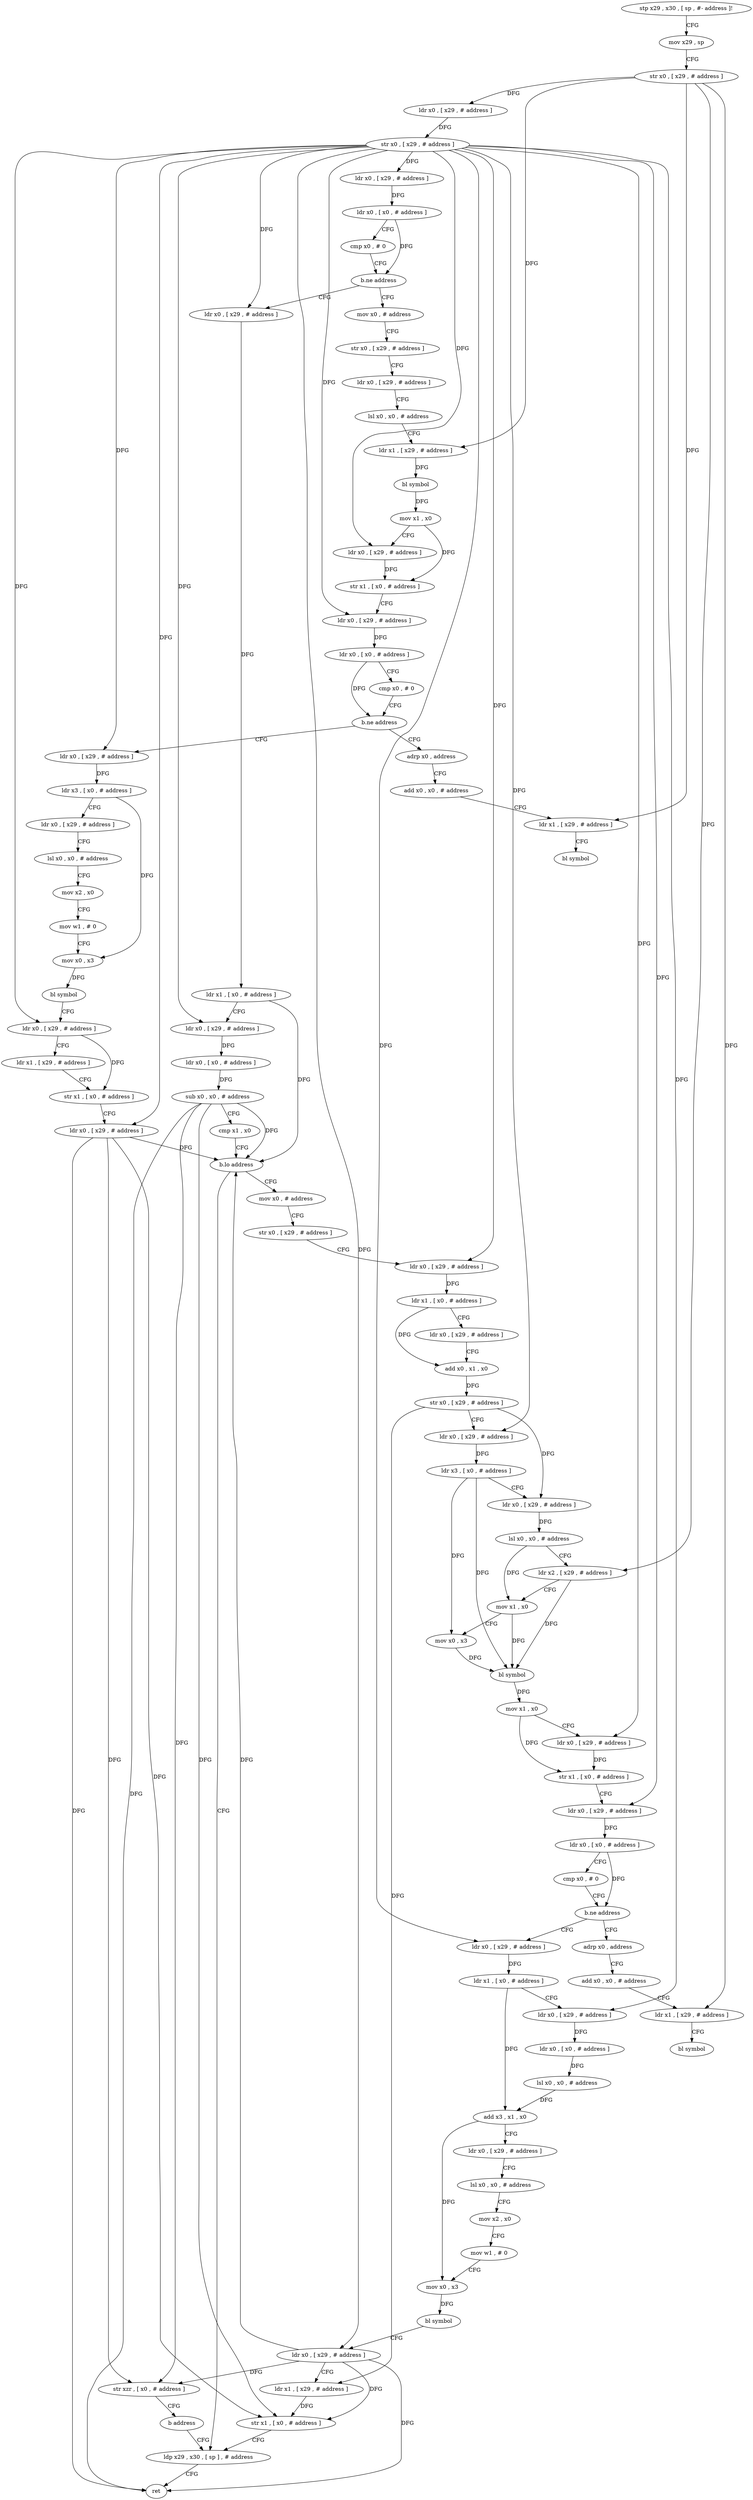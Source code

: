 digraph "func" {
"149528" [label = "stp x29 , x30 , [ sp , #- address ]!" ]
"149532" [label = "mov x29 , sp" ]
"149536" [label = "str x0 , [ x29 , # address ]" ]
"149540" [label = "ldr x0 , [ x29 , # address ]" ]
"149544" [label = "str x0 , [ x29 , # address ]" ]
"149548" [label = "ldr x0 , [ x29 , # address ]" ]
"149552" [label = "ldr x0 , [ x0 , # address ]" ]
"149556" [label = "cmp x0 , # 0" ]
"149560" [label = "b.ne address" ]
"149688" [label = "ldr x0 , [ x29 , # address ]" ]
"149564" [label = "mov x0 , # address" ]
"149692" [label = "ldr x1 , [ x0 , # address ]" ]
"149696" [label = "ldr x0 , [ x29 , # address ]" ]
"149700" [label = "ldr x0 , [ x0 , # address ]" ]
"149704" [label = "sub x0 , x0 , # address" ]
"149708" [label = "cmp x1 , x0" ]
"149712" [label = "b.lo address" ]
"149880" [label = "ldp x29 , x30 , [ sp ] , # address" ]
"149716" [label = "mov x0 , # address" ]
"149568" [label = "str x0 , [ x29 , # address ]" ]
"149572" [label = "ldr x0 , [ x29 , # address ]" ]
"149576" [label = "lsl x0 , x0 , # address" ]
"149580" [label = "ldr x1 , [ x29 , # address ]" ]
"149584" [label = "bl symbol" ]
"149588" [label = "mov x1 , x0" ]
"149592" [label = "ldr x0 , [ x29 , # address ]" ]
"149596" [label = "str x1 , [ x0 , # address ]" ]
"149600" [label = "ldr x0 , [ x29 , # address ]" ]
"149604" [label = "ldr x0 , [ x0 , # address ]" ]
"149608" [label = "cmp x0 , # 0" ]
"149612" [label = "b.ne address" ]
"149632" [label = "ldr x0 , [ x29 , # address ]" ]
"149616" [label = "adrp x0 , address" ]
"149884" [label = "ret" ]
"149720" [label = "str x0 , [ x29 , # address ]" ]
"149724" [label = "ldr x0 , [ x29 , # address ]" ]
"149728" [label = "ldr x1 , [ x0 , # address ]" ]
"149732" [label = "ldr x0 , [ x29 , # address ]" ]
"149736" [label = "add x0 , x1 , x0" ]
"149740" [label = "str x0 , [ x29 , # address ]" ]
"149744" [label = "ldr x0 , [ x29 , # address ]" ]
"149748" [label = "ldr x3 , [ x0 , # address ]" ]
"149752" [label = "ldr x0 , [ x29 , # address ]" ]
"149756" [label = "lsl x0 , x0 , # address" ]
"149760" [label = "ldr x2 , [ x29 , # address ]" ]
"149764" [label = "mov x1 , x0" ]
"149768" [label = "mov x0 , x3" ]
"149772" [label = "bl symbol" ]
"149776" [label = "mov x1 , x0" ]
"149780" [label = "ldr x0 , [ x29 , # address ]" ]
"149784" [label = "str x1 , [ x0 , # address ]" ]
"149788" [label = "ldr x0 , [ x29 , # address ]" ]
"149792" [label = "ldr x0 , [ x0 , # address ]" ]
"149796" [label = "cmp x0 , # 0" ]
"149800" [label = "b.ne address" ]
"149820" [label = "ldr x0 , [ x29 , # address ]" ]
"149804" [label = "adrp x0 , address" ]
"149636" [label = "ldr x3 , [ x0 , # address ]" ]
"149640" [label = "ldr x0 , [ x29 , # address ]" ]
"149644" [label = "lsl x0 , x0 , # address" ]
"149648" [label = "mov x2 , x0" ]
"149652" [label = "mov w1 , # 0" ]
"149656" [label = "mov x0 , x3" ]
"149660" [label = "bl symbol" ]
"149664" [label = "ldr x0 , [ x29 , # address ]" ]
"149668" [label = "ldr x1 , [ x29 , # address ]" ]
"149672" [label = "str x1 , [ x0 , # address ]" ]
"149676" [label = "ldr x0 , [ x29 , # address ]" ]
"149680" [label = "str xzr , [ x0 , # address ]" ]
"149684" [label = "b address" ]
"149620" [label = "add x0 , x0 , # address" ]
"149624" [label = "ldr x1 , [ x29 , # address ]" ]
"149628" [label = "bl symbol" ]
"149824" [label = "ldr x1 , [ x0 , # address ]" ]
"149828" [label = "ldr x0 , [ x29 , # address ]" ]
"149832" [label = "ldr x0 , [ x0 , # address ]" ]
"149836" [label = "lsl x0 , x0 , # address" ]
"149840" [label = "add x3 , x1 , x0" ]
"149844" [label = "ldr x0 , [ x29 , # address ]" ]
"149848" [label = "lsl x0 , x0 , # address" ]
"149852" [label = "mov x2 , x0" ]
"149856" [label = "mov w1 , # 0" ]
"149860" [label = "mov x0 , x3" ]
"149864" [label = "bl symbol" ]
"149868" [label = "ldr x0 , [ x29 , # address ]" ]
"149872" [label = "ldr x1 , [ x29 , # address ]" ]
"149876" [label = "str x1 , [ x0 , # address ]" ]
"149808" [label = "add x0 , x0 , # address" ]
"149812" [label = "ldr x1 , [ x29 , # address ]" ]
"149816" [label = "bl symbol" ]
"149528" -> "149532" [ label = "CFG" ]
"149532" -> "149536" [ label = "CFG" ]
"149536" -> "149540" [ label = "DFG" ]
"149536" -> "149580" [ label = "DFG" ]
"149536" -> "149760" [ label = "DFG" ]
"149536" -> "149624" [ label = "DFG" ]
"149536" -> "149812" [ label = "DFG" ]
"149540" -> "149544" [ label = "DFG" ]
"149544" -> "149548" [ label = "DFG" ]
"149544" -> "149688" [ label = "DFG" ]
"149544" -> "149696" [ label = "DFG" ]
"149544" -> "149592" [ label = "DFG" ]
"149544" -> "149600" [ label = "DFG" ]
"149544" -> "149724" [ label = "DFG" ]
"149544" -> "149744" [ label = "DFG" ]
"149544" -> "149780" [ label = "DFG" ]
"149544" -> "149788" [ label = "DFG" ]
"149544" -> "149632" [ label = "DFG" ]
"149544" -> "149664" [ label = "DFG" ]
"149544" -> "149676" [ label = "DFG" ]
"149544" -> "149820" [ label = "DFG" ]
"149544" -> "149828" [ label = "DFG" ]
"149544" -> "149868" [ label = "DFG" ]
"149548" -> "149552" [ label = "DFG" ]
"149552" -> "149556" [ label = "CFG" ]
"149552" -> "149560" [ label = "DFG" ]
"149556" -> "149560" [ label = "CFG" ]
"149560" -> "149688" [ label = "CFG" ]
"149560" -> "149564" [ label = "CFG" ]
"149688" -> "149692" [ label = "DFG" ]
"149564" -> "149568" [ label = "CFG" ]
"149692" -> "149696" [ label = "CFG" ]
"149692" -> "149712" [ label = "DFG" ]
"149696" -> "149700" [ label = "DFG" ]
"149700" -> "149704" [ label = "DFG" ]
"149704" -> "149708" [ label = "CFG" ]
"149704" -> "149712" [ label = "DFG" ]
"149704" -> "149884" [ label = "DFG" ]
"149704" -> "149680" [ label = "DFG" ]
"149704" -> "149876" [ label = "DFG" ]
"149708" -> "149712" [ label = "CFG" ]
"149712" -> "149880" [ label = "CFG" ]
"149712" -> "149716" [ label = "CFG" ]
"149880" -> "149884" [ label = "CFG" ]
"149716" -> "149720" [ label = "CFG" ]
"149568" -> "149572" [ label = "CFG" ]
"149572" -> "149576" [ label = "CFG" ]
"149576" -> "149580" [ label = "CFG" ]
"149580" -> "149584" [ label = "DFG" ]
"149584" -> "149588" [ label = "DFG" ]
"149588" -> "149592" [ label = "CFG" ]
"149588" -> "149596" [ label = "DFG" ]
"149592" -> "149596" [ label = "DFG" ]
"149596" -> "149600" [ label = "CFG" ]
"149600" -> "149604" [ label = "DFG" ]
"149604" -> "149608" [ label = "CFG" ]
"149604" -> "149612" [ label = "DFG" ]
"149608" -> "149612" [ label = "CFG" ]
"149612" -> "149632" [ label = "CFG" ]
"149612" -> "149616" [ label = "CFG" ]
"149632" -> "149636" [ label = "DFG" ]
"149616" -> "149620" [ label = "CFG" ]
"149720" -> "149724" [ label = "CFG" ]
"149724" -> "149728" [ label = "DFG" ]
"149728" -> "149732" [ label = "CFG" ]
"149728" -> "149736" [ label = "DFG" ]
"149732" -> "149736" [ label = "CFG" ]
"149736" -> "149740" [ label = "DFG" ]
"149740" -> "149744" [ label = "CFG" ]
"149740" -> "149752" [ label = "DFG" ]
"149740" -> "149872" [ label = "DFG" ]
"149744" -> "149748" [ label = "DFG" ]
"149748" -> "149752" [ label = "CFG" ]
"149748" -> "149768" [ label = "DFG" ]
"149748" -> "149772" [ label = "DFG" ]
"149752" -> "149756" [ label = "DFG" ]
"149756" -> "149760" [ label = "CFG" ]
"149756" -> "149764" [ label = "DFG" ]
"149760" -> "149764" [ label = "CFG" ]
"149760" -> "149772" [ label = "DFG" ]
"149764" -> "149768" [ label = "CFG" ]
"149764" -> "149772" [ label = "DFG" ]
"149768" -> "149772" [ label = "DFG" ]
"149772" -> "149776" [ label = "DFG" ]
"149776" -> "149780" [ label = "CFG" ]
"149776" -> "149784" [ label = "DFG" ]
"149780" -> "149784" [ label = "DFG" ]
"149784" -> "149788" [ label = "CFG" ]
"149788" -> "149792" [ label = "DFG" ]
"149792" -> "149796" [ label = "CFG" ]
"149792" -> "149800" [ label = "DFG" ]
"149796" -> "149800" [ label = "CFG" ]
"149800" -> "149820" [ label = "CFG" ]
"149800" -> "149804" [ label = "CFG" ]
"149820" -> "149824" [ label = "DFG" ]
"149804" -> "149808" [ label = "CFG" ]
"149636" -> "149640" [ label = "CFG" ]
"149636" -> "149656" [ label = "DFG" ]
"149640" -> "149644" [ label = "CFG" ]
"149644" -> "149648" [ label = "CFG" ]
"149648" -> "149652" [ label = "CFG" ]
"149652" -> "149656" [ label = "CFG" ]
"149656" -> "149660" [ label = "DFG" ]
"149660" -> "149664" [ label = "CFG" ]
"149664" -> "149668" [ label = "CFG" ]
"149664" -> "149672" [ label = "DFG" ]
"149668" -> "149672" [ label = "CFG" ]
"149672" -> "149676" [ label = "CFG" ]
"149676" -> "149680" [ label = "DFG" ]
"149676" -> "149712" [ label = "DFG" ]
"149676" -> "149884" [ label = "DFG" ]
"149676" -> "149876" [ label = "DFG" ]
"149680" -> "149684" [ label = "CFG" ]
"149684" -> "149880" [ label = "CFG" ]
"149620" -> "149624" [ label = "CFG" ]
"149624" -> "149628" [ label = "CFG" ]
"149824" -> "149828" [ label = "CFG" ]
"149824" -> "149840" [ label = "DFG" ]
"149828" -> "149832" [ label = "DFG" ]
"149832" -> "149836" [ label = "DFG" ]
"149836" -> "149840" [ label = "DFG" ]
"149840" -> "149844" [ label = "CFG" ]
"149840" -> "149860" [ label = "DFG" ]
"149844" -> "149848" [ label = "CFG" ]
"149848" -> "149852" [ label = "CFG" ]
"149852" -> "149856" [ label = "CFG" ]
"149856" -> "149860" [ label = "CFG" ]
"149860" -> "149864" [ label = "DFG" ]
"149864" -> "149868" [ label = "CFG" ]
"149868" -> "149872" [ label = "CFG" ]
"149868" -> "149712" [ label = "DFG" ]
"149868" -> "149680" [ label = "DFG" ]
"149868" -> "149884" [ label = "DFG" ]
"149868" -> "149876" [ label = "DFG" ]
"149872" -> "149876" [ label = "DFG" ]
"149876" -> "149880" [ label = "CFG" ]
"149808" -> "149812" [ label = "CFG" ]
"149812" -> "149816" [ label = "CFG" ]
}
